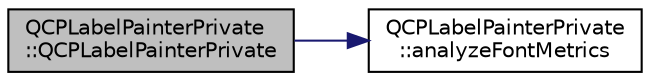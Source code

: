 digraph "QCPLabelPainterPrivate::QCPLabelPainterPrivate"
{
 // LATEX_PDF_SIZE
  edge [fontname="Helvetica",fontsize="10",labelfontname="Helvetica",labelfontsize="10"];
  node [fontname="Helvetica",fontsize="10",shape=record];
  rankdir="LR";
  Node1 [label="QCPLabelPainterPrivate\l::QCPLabelPainterPrivate",height=0.2,width=0.4,color="black", fillcolor="grey75", style="filled", fontcolor="black",tooltip=" "];
  Node1 -> Node2 [color="midnightblue",fontsize="10",style="solid",fontname="Helvetica"];
  Node2 [label="QCPLabelPainterPrivate\l::analyzeFontMetrics",height=0.2,width=0.4,color="black", fillcolor="white", style="filled",URL="$classQCPLabelPainterPrivate.html#a3af49398352e1170072a68f326f01bc6",tooltip=" "];
}
